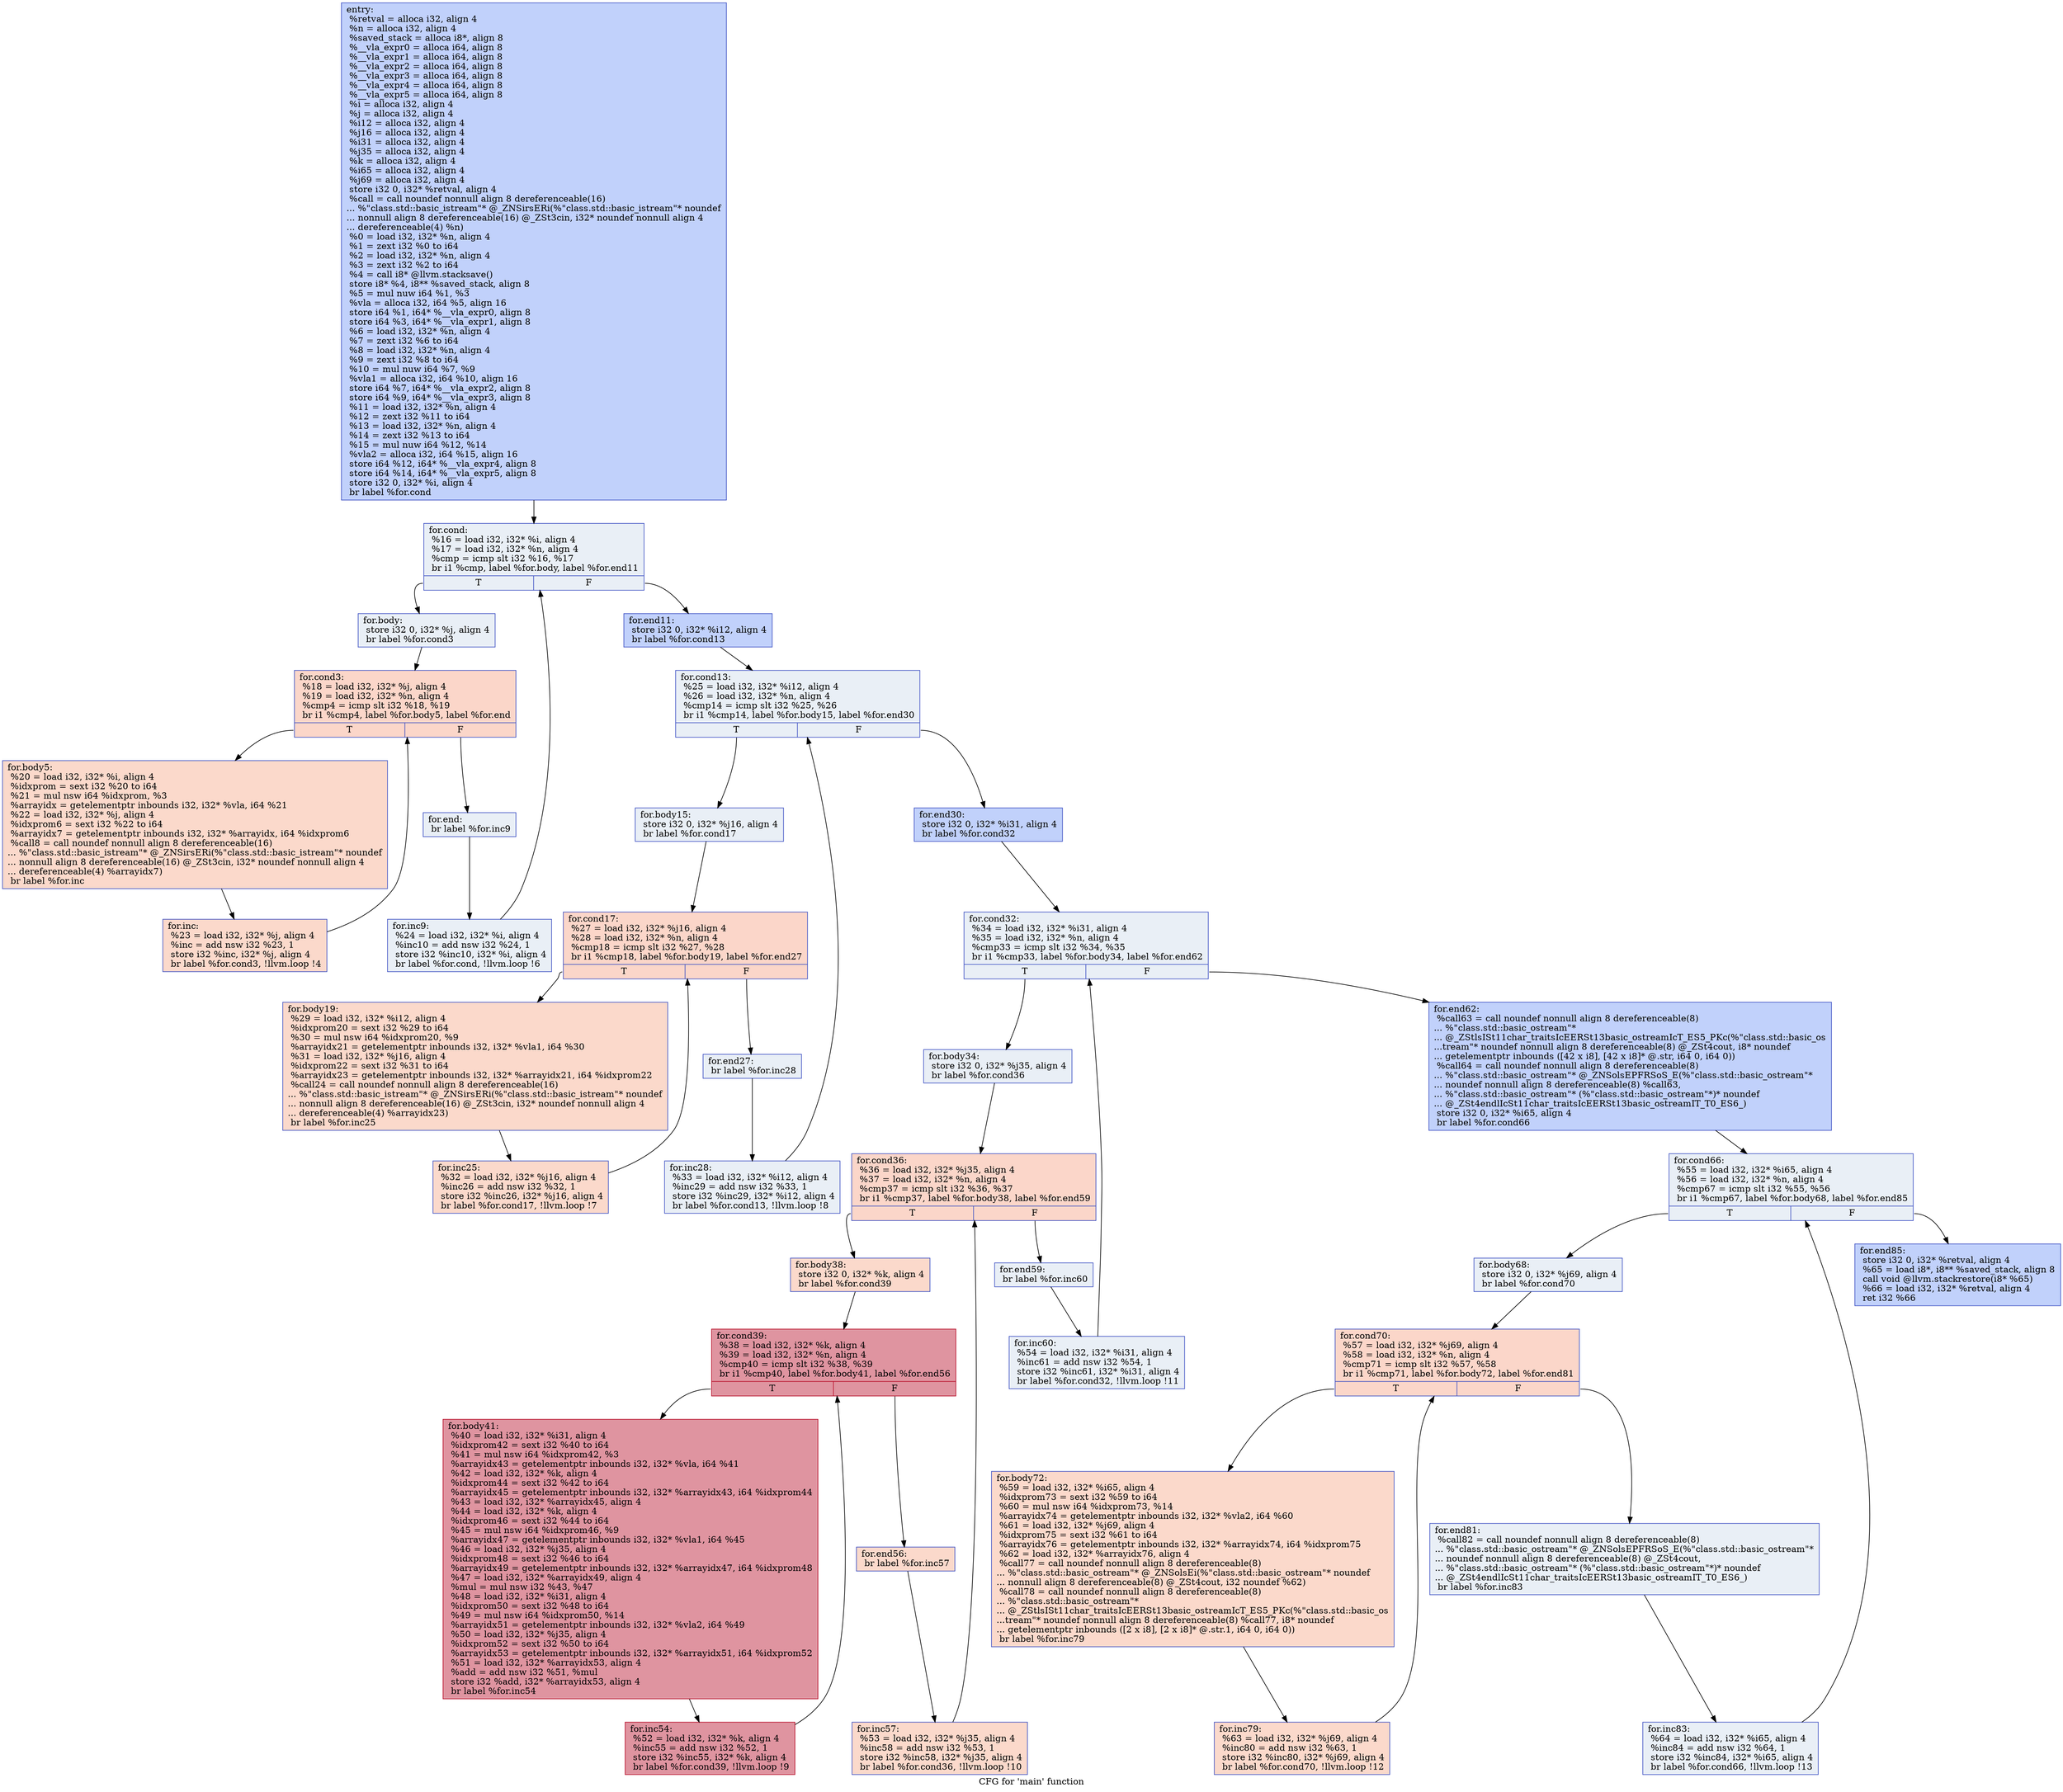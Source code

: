 digraph "CFG for 'main' function" {
	label="CFG for 'main' function";

	Node0x55c73416cc00 [shape=record,color="#3d50c3ff", style=filled, fillcolor="#7396f570",label="{entry:\l  %retval = alloca i32, align 4\l  %n = alloca i32, align 4\l  %saved_stack = alloca i8*, align 8\l  %__vla_expr0 = alloca i64, align 8\l  %__vla_expr1 = alloca i64, align 8\l  %__vla_expr2 = alloca i64, align 8\l  %__vla_expr3 = alloca i64, align 8\l  %__vla_expr4 = alloca i64, align 8\l  %__vla_expr5 = alloca i64, align 8\l  %i = alloca i32, align 4\l  %j = alloca i32, align 4\l  %i12 = alloca i32, align 4\l  %j16 = alloca i32, align 4\l  %i31 = alloca i32, align 4\l  %j35 = alloca i32, align 4\l  %k = alloca i32, align 4\l  %i65 = alloca i32, align 4\l  %j69 = alloca i32, align 4\l  store i32 0, i32* %retval, align 4\l  %call = call noundef nonnull align 8 dereferenceable(16)\l... %\"class.std::basic_istream\"* @_ZNSirsERi(%\"class.std::basic_istream\"* noundef\l... nonnull align 8 dereferenceable(16) @_ZSt3cin, i32* noundef nonnull align 4\l... dereferenceable(4) %n)\l  %0 = load i32, i32* %n, align 4\l  %1 = zext i32 %0 to i64\l  %2 = load i32, i32* %n, align 4\l  %3 = zext i32 %2 to i64\l  %4 = call i8* @llvm.stacksave()\l  store i8* %4, i8** %saved_stack, align 8\l  %5 = mul nuw i64 %1, %3\l  %vla = alloca i32, i64 %5, align 16\l  store i64 %1, i64* %__vla_expr0, align 8\l  store i64 %3, i64* %__vla_expr1, align 8\l  %6 = load i32, i32* %n, align 4\l  %7 = zext i32 %6 to i64\l  %8 = load i32, i32* %n, align 4\l  %9 = zext i32 %8 to i64\l  %10 = mul nuw i64 %7, %9\l  %vla1 = alloca i32, i64 %10, align 16\l  store i64 %7, i64* %__vla_expr2, align 8\l  store i64 %9, i64* %__vla_expr3, align 8\l  %11 = load i32, i32* %n, align 4\l  %12 = zext i32 %11 to i64\l  %13 = load i32, i32* %n, align 4\l  %14 = zext i32 %13 to i64\l  %15 = mul nuw i64 %12, %14\l  %vla2 = alloca i32, i64 %15, align 16\l  store i64 %12, i64* %__vla_expr4, align 8\l  store i64 %14, i64* %__vla_expr5, align 8\l  store i32 0, i32* %i, align 4\l  br label %for.cond\l}"];
	Node0x55c73416cc00 -> Node0x55c73416e000;
	Node0x55c73416e000 [shape=record,color="#3d50c3ff", style=filled, fillcolor="#cedaeb70",label="{for.cond:                                         \l  %16 = load i32, i32* %i, align 4\l  %17 = load i32, i32* %n, align 4\l  %cmp = icmp slt i32 %16, %17\l  br i1 %cmp, label %for.body, label %for.end11\l|{<s0>T|<s1>F}}"];
	Node0x55c73416e000:s0 -> Node0x55c73416f0f0;
	Node0x55c73416e000:s1 -> Node0x55c73416f170;
	Node0x55c73416f0f0 [shape=record,color="#3d50c3ff", style=filled, fillcolor="#cedaeb70",label="{for.body:                                         \l  store i32 0, i32* %j, align 4\l  br label %for.cond3\l}"];
	Node0x55c73416f0f0 -> Node0x55c73416f390;
	Node0x55c73416f390 [shape=record,color="#3d50c3ff", style=filled, fillcolor="#f6a38570",label="{for.cond3:                                        \l  %18 = load i32, i32* %j, align 4\l  %19 = load i32, i32* %n, align 4\l  %cmp4 = icmp slt i32 %18, %19\l  br i1 %cmp4, label %for.body5, label %for.end\l|{<s0>T|<s1>F}}"];
	Node0x55c73416f390:s0 -> Node0x55c73416f610;
	Node0x55c73416f390:s1 -> Node0x55c73416f690;
	Node0x55c73416f610 [shape=record,color="#3d50c3ff", style=filled, fillcolor="#f7a88970",label="{for.body5:                                        \l  %20 = load i32, i32* %i, align 4\l  %idxprom = sext i32 %20 to i64\l  %21 = mul nsw i64 %idxprom, %3\l  %arrayidx = getelementptr inbounds i32, i32* %vla, i64 %21\l  %22 = load i32, i32* %j, align 4\l  %idxprom6 = sext i32 %22 to i64\l  %arrayidx7 = getelementptr inbounds i32, i32* %arrayidx, i64 %idxprom6\l  %call8 = call noundef nonnull align 8 dereferenceable(16)\l... %\"class.std::basic_istream\"* @_ZNSirsERi(%\"class.std::basic_istream\"* noundef\l... nonnull align 8 dereferenceable(16) @_ZSt3cin, i32* noundef nonnull align 4\l... dereferenceable(4) %arrayidx7)\l  br label %for.inc\l}"];
	Node0x55c73416f610 -> Node0x55c7341705b0;
	Node0x55c7341705b0 [shape=record,color="#3d50c3ff", style=filled, fillcolor="#f7a88970",label="{for.inc:                                          \l  %23 = load i32, i32* %j, align 4\l  %inc = add nsw i32 %23, 1\l  store i32 %inc, i32* %j, align 4\l  br label %for.cond3, !llvm.loop !4\l}"];
	Node0x55c7341705b0 -> Node0x55c73416f390;
	Node0x55c73416f690 [shape=record,color="#3d50c3ff", style=filled, fillcolor="#cedaeb70",label="{for.end:                                          \l  br label %for.inc9\l}"];
	Node0x55c73416f690 -> Node0x55c7341713d0;
	Node0x55c7341713d0 [shape=record,color="#3d50c3ff", style=filled, fillcolor="#cedaeb70",label="{for.inc9:                                         \l  %24 = load i32, i32* %i, align 4\l  %inc10 = add nsw i32 %24, 1\l  store i32 %inc10, i32* %i, align 4\l  br label %for.cond, !llvm.loop !6\l}"];
	Node0x55c7341713d0 -> Node0x55c73416e000;
	Node0x55c73416f170 [shape=record,color="#3d50c3ff", style=filled, fillcolor="#7396f570",label="{for.end11:                                        \l  store i32 0, i32* %i12, align 4\l  br label %for.cond13\l}"];
	Node0x55c73416f170 -> Node0x55c7341718a0;
	Node0x55c7341718a0 [shape=record,color="#3d50c3ff", style=filled, fillcolor="#cedaeb70",label="{for.cond13:                                       \l  %25 = load i32, i32* %i12, align 4\l  %26 = load i32, i32* %n, align 4\l  %cmp14 = icmp slt i32 %25, %26\l  br i1 %cmp14, label %for.body15, label %for.end30\l|{<s0>T|<s1>F}}"];
	Node0x55c7341718a0:s0 -> Node0x55c734171b20;
	Node0x55c7341718a0:s1 -> Node0x55c734171ba0;
	Node0x55c734171b20 [shape=record,color="#3d50c3ff", style=filled, fillcolor="#cedaeb70",label="{for.body15:                                       \l  store i32 0, i32* %j16, align 4\l  br label %for.cond17\l}"];
	Node0x55c734171b20 -> Node0x55c734171d60;
	Node0x55c734171d60 [shape=record,color="#3d50c3ff", style=filled, fillcolor="#f6a38570",label="{for.cond17:                                       \l  %27 = load i32, i32* %j16, align 4\l  %28 = load i32, i32* %n, align 4\l  %cmp18 = icmp slt i32 %27, %28\l  br i1 %cmp18, label %for.body19, label %for.end27\l|{<s0>T|<s1>F}}"];
	Node0x55c734171d60:s0 -> Node0x55c734171fe0;
	Node0x55c734171d60:s1 -> Node0x55c734172060;
	Node0x55c734171fe0 [shape=record,color="#3d50c3ff", style=filled, fillcolor="#f7a88970",label="{for.body19:                                       \l  %29 = load i32, i32* %i12, align 4\l  %idxprom20 = sext i32 %29 to i64\l  %30 = mul nsw i64 %idxprom20, %9\l  %arrayidx21 = getelementptr inbounds i32, i32* %vla1, i64 %30\l  %31 = load i32, i32* %j16, align 4\l  %idxprom22 = sext i32 %31 to i64\l  %arrayidx23 = getelementptr inbounds i32, i32* %arrayidx21, i64 %idxprom22\l  %call24 = call noundef nonnull align 8 dereferenceable(16)\l... %\"class.std::basic_istream\"* @_ZNSirsERi(%\"class.std::basic_istream\"* noundef\l... nonnull align 8 dereferenceable(16) @_ZSt3cin, i32* noundef nonnull align 4\l... dereferenceable(4) %arrayidx23)\l  br label %for.inc25\l}"];
	Node0x55c734171fe0 -> Node0x55c734172d50;
	Node0x55c734172d50 [shape=record,color="#3d50c3ff", style=filled, fillcolor="#f7a88970",label="{for.inc25:                                        \l  %32 = load i32, i32* %j16, align 4\l  %inc26 = add nsw i32 %32, 1\l  store i32 %inc26, i32* %j16, align 4\l  br label %for.cond17, !llvm.loop !7\l}"];
	Node0x55c734172d50 -> Node0x55c734171d60;
	Node0x55c734172060 [shape=record,color="#3d50c3ff", style=filled, fillcolor="#cedaeb70",label="{for.end27:                                        \l  br label %for.inc28\l}"];
	Node0x55c734172060 -> Node0x55c734173380;
	Node0x55c734173380 [shape=record,color="#3d50c3ff", style=filled, fillcolor="#cedaeb70",label="{for.inc28:                                        \l  %33 = load i32, i32* %i12, align 4\l  %inc29 = add nsw i32 %33, 1\l  store i32 %inc29, i32* %i12, align 4\l  br label %for.cond13, !llvm.loop !8\l}"];
	Node0x55c734173380 -> Node0x55c7341718a0;
	Node0x55c734171ba0 [shape=record,color="#3d50c3ff", style=filled, fillcolor="#7396f570",label="{for.end30:                                        \l  store i32 0, i32* %i31, align 4\l  br label %for.cond32\l}"];
	Node0x55c734171ba0 -> Node0x55c734173850;
	Node0x55c734173850 [shape=record,color="#3d50c3ff", style=filled, fillcolor="#cedaeb70",label="{for.cond32:                                       \l  %34 = load i32, i32* %i31, align 4\l  %35 = load i32, i32* %n, align 4\l  %cmp33 = icmp slt i32 %34, %35\l  br i1 %cmp33, label %for.body34, label %for.end62\l|{<s0>T|<s1>F}}"];
	Node0x55c734173850:s0 -> Node0x55c734173ad0;
	Node0x55c734173850:s1 -> Node0x55c734173b50;
	Node0x55c734173ad0 [shape=record,color="#3d50c3ff", style=filled, fillcolor="#cedaeb70",label="{for.body34:                                       \l  store i32 0, i32* %j35, align 4\l  br label %for.cond36\l}"];
	Node0x55c734173ad0 -> Node0x55c734173d10;
	Node0x55c734173d10 [shape=record,color="#3d50c3ff", style=filled, fillcolor="#f6a38570",label="{for.cond36:                                       \l  %36 = load i32, i32* %j35, align 4\l  %37 = load i32, i32* %n, align 4\l  %cmp37 = icmp slt i32 %36, %37\l  br i1 %cmp37, label %for.body38, label %for.end59\l|{<s0>T|<s1>F}}"];
	Node0x55c734173d10:s0 -> Node0x55c734173f90;
	Node0x55c734173d10:s1 -> Node0x55c734174010;
	Node0x55c734173f90 [shape=record,color="#3d50c3ff", style=filled, fillcolor="#f7a88970",label="{for.body38:                                       \l  store i32 0, i32* %k, align 4\l  br label %for.cond39\l}"];
	Node0x55c734173f90 -> Node0x55c7341741d0;
	Node0x55c7341741d0 [shape=record,color="#b70d28ff", style=filled, fillcolor="#b70d2870",label="{for.cond39:                                       \l  %38 = load i32, i32* %k, align 4\l  %39 = load i32, i32* %n, align 4\l  %cmp40 = icmp slt i32 %38, %39\l  br i1 %cmp40, label %for.body41, label %for.end56\l|{<s0>T|<s1>F}}"];
	Node0x55c7341741d0:s0 -> Node0x55c734174450;
	Node0x55c7341741d0:s1 -> Node0x55c7341744d0;
	Node0x55c734174450 [shape=record,color="#b70d28ff", style=filled, fillcolor="#b70d2870",label="{for.body41:                                       \l  %40 = load i32, i32* %i31, align 4\l  %idxprom42 = sext i32 %40 to i64\l  %41 = mul nsw i64 %idxprom42, %3\l  %arrayidx43 = getelementptr inbounds i32, i32* %vla, i64 %41\l  %42 = load i32, i32* %k, align 4\l  %idxprom44 = sext i32 %42 to i64\l  %arrayidx45 = getelementptr inbounds i32, i32* %arrayidx43, i64 %idxprom44\l  %43 = load i32, i32* %arrayidx45, align 4\l  %44 = load i32, i32* %k, align 4\l  %idxprom46 = sext i32 %44 to i64\l  %45 = mul nsw i64 %idxprom46, %9\l  %arrayidx47 = getelementptr inbounds i32, i32* %vla1, i64 %45\l  %46 = load i32, i32* %j35, align 4\l  %idxprom48 = sext i32 %46 to i64\l  %arrayidx49 = getelementptr inbounds i32, i32* %arrayidx47, i64 %idxprom48\l  %47 = load i32, i32* %arrayidx49, align 4\l  %mul = mul nsw i32 %43, %47\l  %48 = load i32, i32* %i31, align 4\l  %idxprom50 = sext i32 %48 to i64\l  %49 = mul nsw i64 %idxprom50, %14\l  %arrayidx51 = getelementptr inbounds i32, i32* %vla2, i64 %49\l  %50 = load i32, i32* %j35, align 4\l  %idxprom52 = sext i32 %50 to i64\l  %arrayidx53 = getelementptr inbounds i32, i32* %arrayidx51, i64 %idxprom52\l  %51 = load i32, i32* %arrayidx53, align 4\l  %add = add nsw i32 %51, %mul\l  store i32 %add, i32* %arrayidx53, align 4\l  br label %for.inc54\l}"];
	Node0x55c734174450 -> Node0x55c73416fce0;
	Node0x55c73416fce0 [shape=record,color="#b70d28ff", style=filled, fillcolor="#b70d2870",label="{for.inc54:                                        \l  %52 = load i32, i32* %k, align 4\l  %inc55 = add nsw i32 %52, 1\l  store i32 %inc55, i32* %k, align 4\l  br label %for.cond39, !llvm.loop !9\l}"];
	Node0x55c73416fce0 -> Node0x55c7341741d0;
	Node0x55c7341744d0 [shape=record,color="#3d50c3ff", style=filled, fillcolor="#f7a88970",label="{for.end56:                                        \l  br label %for.inc57\l}"];
	Node0x55c7341744d0 -> Node0x55c734170120;
	Node0x55c734170120 [shape=record,color="#3d50c3ff", style=filled, fillcolor="#f7a88970",label="{for.inc57:                                        \l  %53 = load i32, i32* %j35, align 4\l  %inc58 = add nsw i32 %53, 1\l  store i32 %inc58, i32* %j35, align 4\l  br label %for.cond36, !llvm.loop !10\l}"];
	Node0x55c734170120 -> Node0x55c734173d10;
	Node0x55c734174010 [shape=record,color="#3d50c3ff", style=filled, fillcolor="#cedaeb70",label="{for.end59:                                        \l  br label %for.inc60\l}"];
	Node0x55c734174010 -> Node0x55c734176720;
	Node0x55c734176720 [shape=record,color="#3d50c3ff", style=filled, fillcolor="#cedaeb70",label="{for.inc60:                                        \l  %54 = load i32, i32* %i31, align 4\l  %inc61 = add nsw i32 %54, 1\l  store i32 %inc61, i32* %i31, align 4\l  br label %for.cond32, !llvm.loop !11\l}"];
	Node0x55c734176720 -> Node0x55c734173850;
	Node0x55c734173b50 [shape=record,color="#3d50c3ff", style=filled, fillcolor="#7396f570",label="{for.end62:                                        \l  %call63 = call noundef nonnull align 8 dereferenceable(8)\l... %\"class.std::basic_ostream\"*\l... @_ZStlsISt11char_traitsIcEERSt13basic_ostreamIcT_ES5_PKc(%\"class.std::basic_os\l...tream\"* noundef nonnull align 8 dereferenceable(8) @_ZSt4cout, i8* noundef\l... getelementptr inbounds ([42 x i8], [42 x i8]* @.str, i64 0, i64 0))\l  %call64 = call noundef nonnull align 8 dereferenceable(8)\l... %\"class.std::basic_ostream\"* @_ZNSolsEPFRSoS_E(%\"class.std::basic_ostream\"*\l... noundef nonnull align 8 dereferenceable(8) %call63,\l... %\"class.std::basic_ostream\"* (%\"class.std::basic_ostream\"*)* noundef\l... @_ZSt4endlIcSt11char_traitsIcEERSt13basic_ostreamIT_T0_ES6_)\l  store i32 0, i32* %i65, align 4\l  br label %for.cond66\l}"];
	Node0x55c734173b50 -> Node0x55c734177270;
	Node0x55c734177270 [shape=record,color="#3d50c3ff", style=filled, fillcolor="#cedaeb70",label="{for.cond66:                                       \l  %55 = load i32, i32* %i65, align 4\l  %56 = load i32, i32* %n, align 4\l  %cmp67 = icmp slt i32 %55, %56\l  br i1 %cmp67, label %for.body68, label %for.end85\l|{<s0>T|<s1>F}}"];
	Node0x55c734177270:s0 -> Node0x55c734177520;
	Node0x55c734177270:s1 -> Node0x55c7341775a0;
	Node0x55c734177520 [shape=record,color="#3d50c3ff", style=filled, fillcolor="#cedaeb70",label="{for.body68:                                       \l  store i32 0, i32* %j69, align 4\l  br label %for.cond70\l}"];
	Node0x55c734177520 -> Node0x55c7341777c0;
	Node0x55c7341777c0 [shape=record,color="#3d50c3ff", style=filled, fillcolor="#f6a38570",label="{for.cond70:                                       \l  %57 = load i32, i32* %j69, align 4\l  %58 = load i32, i32* %n, align 4\l  %cmp71 = icmp slt i32 %57, %58\l  br i1 %cmp71, label %for.body72, label %for.end81\l|{<s0>T|<s1>F}}"];
	Node0x55c7341777c0:s0 -> Node0x55c7341722a0;
	Node0x55c7341777c0:s1 -> Node0x55c734172320;
	Node0x55c7341722a0 [shape=record,color="#3d50c3ff", style=filled, fillcolor="#f7a88970",label="{for.body72:                                       \l  %59 = load i32, i32* %i65, align 4\l  %idxprom73 = sext i32 %59 to i64\l  %60 = mul nsw i64 %idxprom73, %14\l  %arrayidx74 = getelementptr inbounds i32, i32* %vla2, i64 %60\l  %61 = load i32, i32* %j69, align 4\l  %idxprom75 = sext i32 %61 to i64\l  %arrayidx76 = getelementptr inbounds i32, i32* %arrayidx74, i64 %idxprom75\l  %62 = load i32, i32* %arrayidx76, align 4\l  %call77 = call noundef nonnull align 8 dereferenceable(8)\l... %\"class.std::basic_ostream\"* @_ZNSolsEi(%\"class.std::basic_ostream\"* noundef\l... nonnull align 8 dereferenceable(8) @_ZSt4cout, i32 noundef %62)\l  %call78 = call noundef nonnull align 8 dereferenceable(8)\l... %\"class.std::basic_ostream\"*\l... @_ZStlsISt11char_traitsIcEERSt13basic_ostreamIcT_ES5_PKc(%\"class.std::basic_os\l...tream\"* noundef nonnull align 8 dereferenceable(8) %call77, i8* noundef\l... getelementptr inbounds ([2 x i8], [2 x i8]* @.str.1, i64 0, i64 0))\l  br label %for.inc79\l}"];
	Node0x55c7341722a0 -> Node0x55c734178ae0;
	Node0x55c734178ae0 [shape=record,color="#3d50c3ff", style=filled, fillcolor="#f7a88970",label="{for.inc79:                                        \l  %63 = load i32, i32* %j69, align 4\l  %inc80 = add nsw i32 %63, 1\l  store i32 %inc80, i32* %j69, align 4\l  br label %for.cond70, !llvm.loop !12\l}"];
	Node0x55c734178ae0 -> Node0x55c7341777c0;
	Node0x55c734172320 [shape=record,color="#3d50c3ff", style=filled, fillcolor="#cedaeb70",label="{for.end81:                                        \l  %call82 = call noundef nonnull align 8 dereferenceable(8)\l... %\"class.std::basic_ostream\"* @_ZNSolsEPFRSoS_E(%\"class.std::basic_ostream\"*\l... noundef nonnull align 8 dereferenceable(8) @_ZSt4cout,\l... %\"class.std::basic_ostream\"* (%\"class.std::basic_ostream\"*)* noundef\l... @_ZSt4endlIcSt11char_traitsIcEERSt13basic_ostreamIT_T0_ES6_)\l  br label %for.inc83\l}"];
	Node0x55c734172320 -> Node0x55c734178fa0;
	Node0x55c734178fa0 [shape=record,color="#3d50c3ff", style=filled, fillcolor="#cedaeb70",label="{for.inc83:                                        \l  %64 = load i32, i32* %i65, align 4\l  %inc84 = add nsw i32 %64, 1\l  store i32 %inc84, i32* %i65, align 4\l  br label %for.cond66, !llvm.loop !13\l}"];
	Node0x55c734178fa0 -> Node0x55c734177270;
	Node0x55c7341775a0 [shape=record,color="#3d50c3ff", style=filled, fillcolor="#7396f570",label="{for.end85:                                        \l  store i32 0, i32* %retval, align 4\l  %65 = load i8*, i8** %saved_stack, align 8\l  call void @llvm.stackrestore(i8* %65)\l  %66 = load i32, i32* %retval, align 4\l  ret i32 %66\l}"];
}
